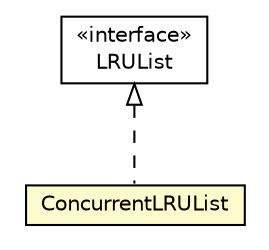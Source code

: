 #!/usr/local/bin/dot
#
# Class diagram 
# Generated by UMLGraph version R5_6-24-gf6e263 (http://www.umlgraph.org/)
#

digraph G {
	edge [fontname="Helvetica",fontsize=10,labelfontname="Helvetica",labelfontsize=10];
	node [fontname="Helvetica",fontsize=10,shape=plaintext];
	nodesep=0.25;
	ranksep=0.5;
	// com.orientechnologies.orient.core.storage.cache.local.twoq.ConcurrentLRUList
	c462497 [label=<<table title="com.orientechnologies.orient.core.storage.cache.local.twoq.ConcurrentLRUList" border="0" cellborder="1" cellspacing="0" cellpadding="2" port="p" bgcolor="lemonChiffon" href="./ConcurrentLRUList.html">
		<tr><td><table border="0" cellspacing="0" cellpadding="1">
<tr><td align="center" balign="center"> ConcurrentLRUList </td></tr>
		</table></td></tr>
		</table>>, URL="./ConcurrentLRUList.html", fontname="Helvetica", fontcolor="black", fontsize=10.0];
	// com.orientechnologies.orient.core.storage.cache.local.twoq.LRUList
	c462498 [label=<<table title="com.orientechnologies.orient.core.storage.cache.local.twoq.LRUList" border="0" cellborder="1" cellspacing="0" cellpadding="2" port="p" href="./LRUList.html">
		<tr><td><table border="0" cellspacing="0" cellpadding="1">
<tr><td align="center" balign="center"> &#171;interface&#187; </td></tr>
<tr><td align="center" balign="center"> LRUList </td></tr>
		</table></td></tr>
		</table>>, URL="./LRUList.html", fontname="Helvetica", fontcolor="black", fontsize=10.0];
	//com.orientechnologies.orient.core.storage.cache.local.twoq.ConcurrentLRUList implements com.orientechnologies.orient.core.storage.cache.local.twoq.LRUList
	c462498:p -> c462497:p [dir=back,arrowtail=empty,style=dashed];
}

